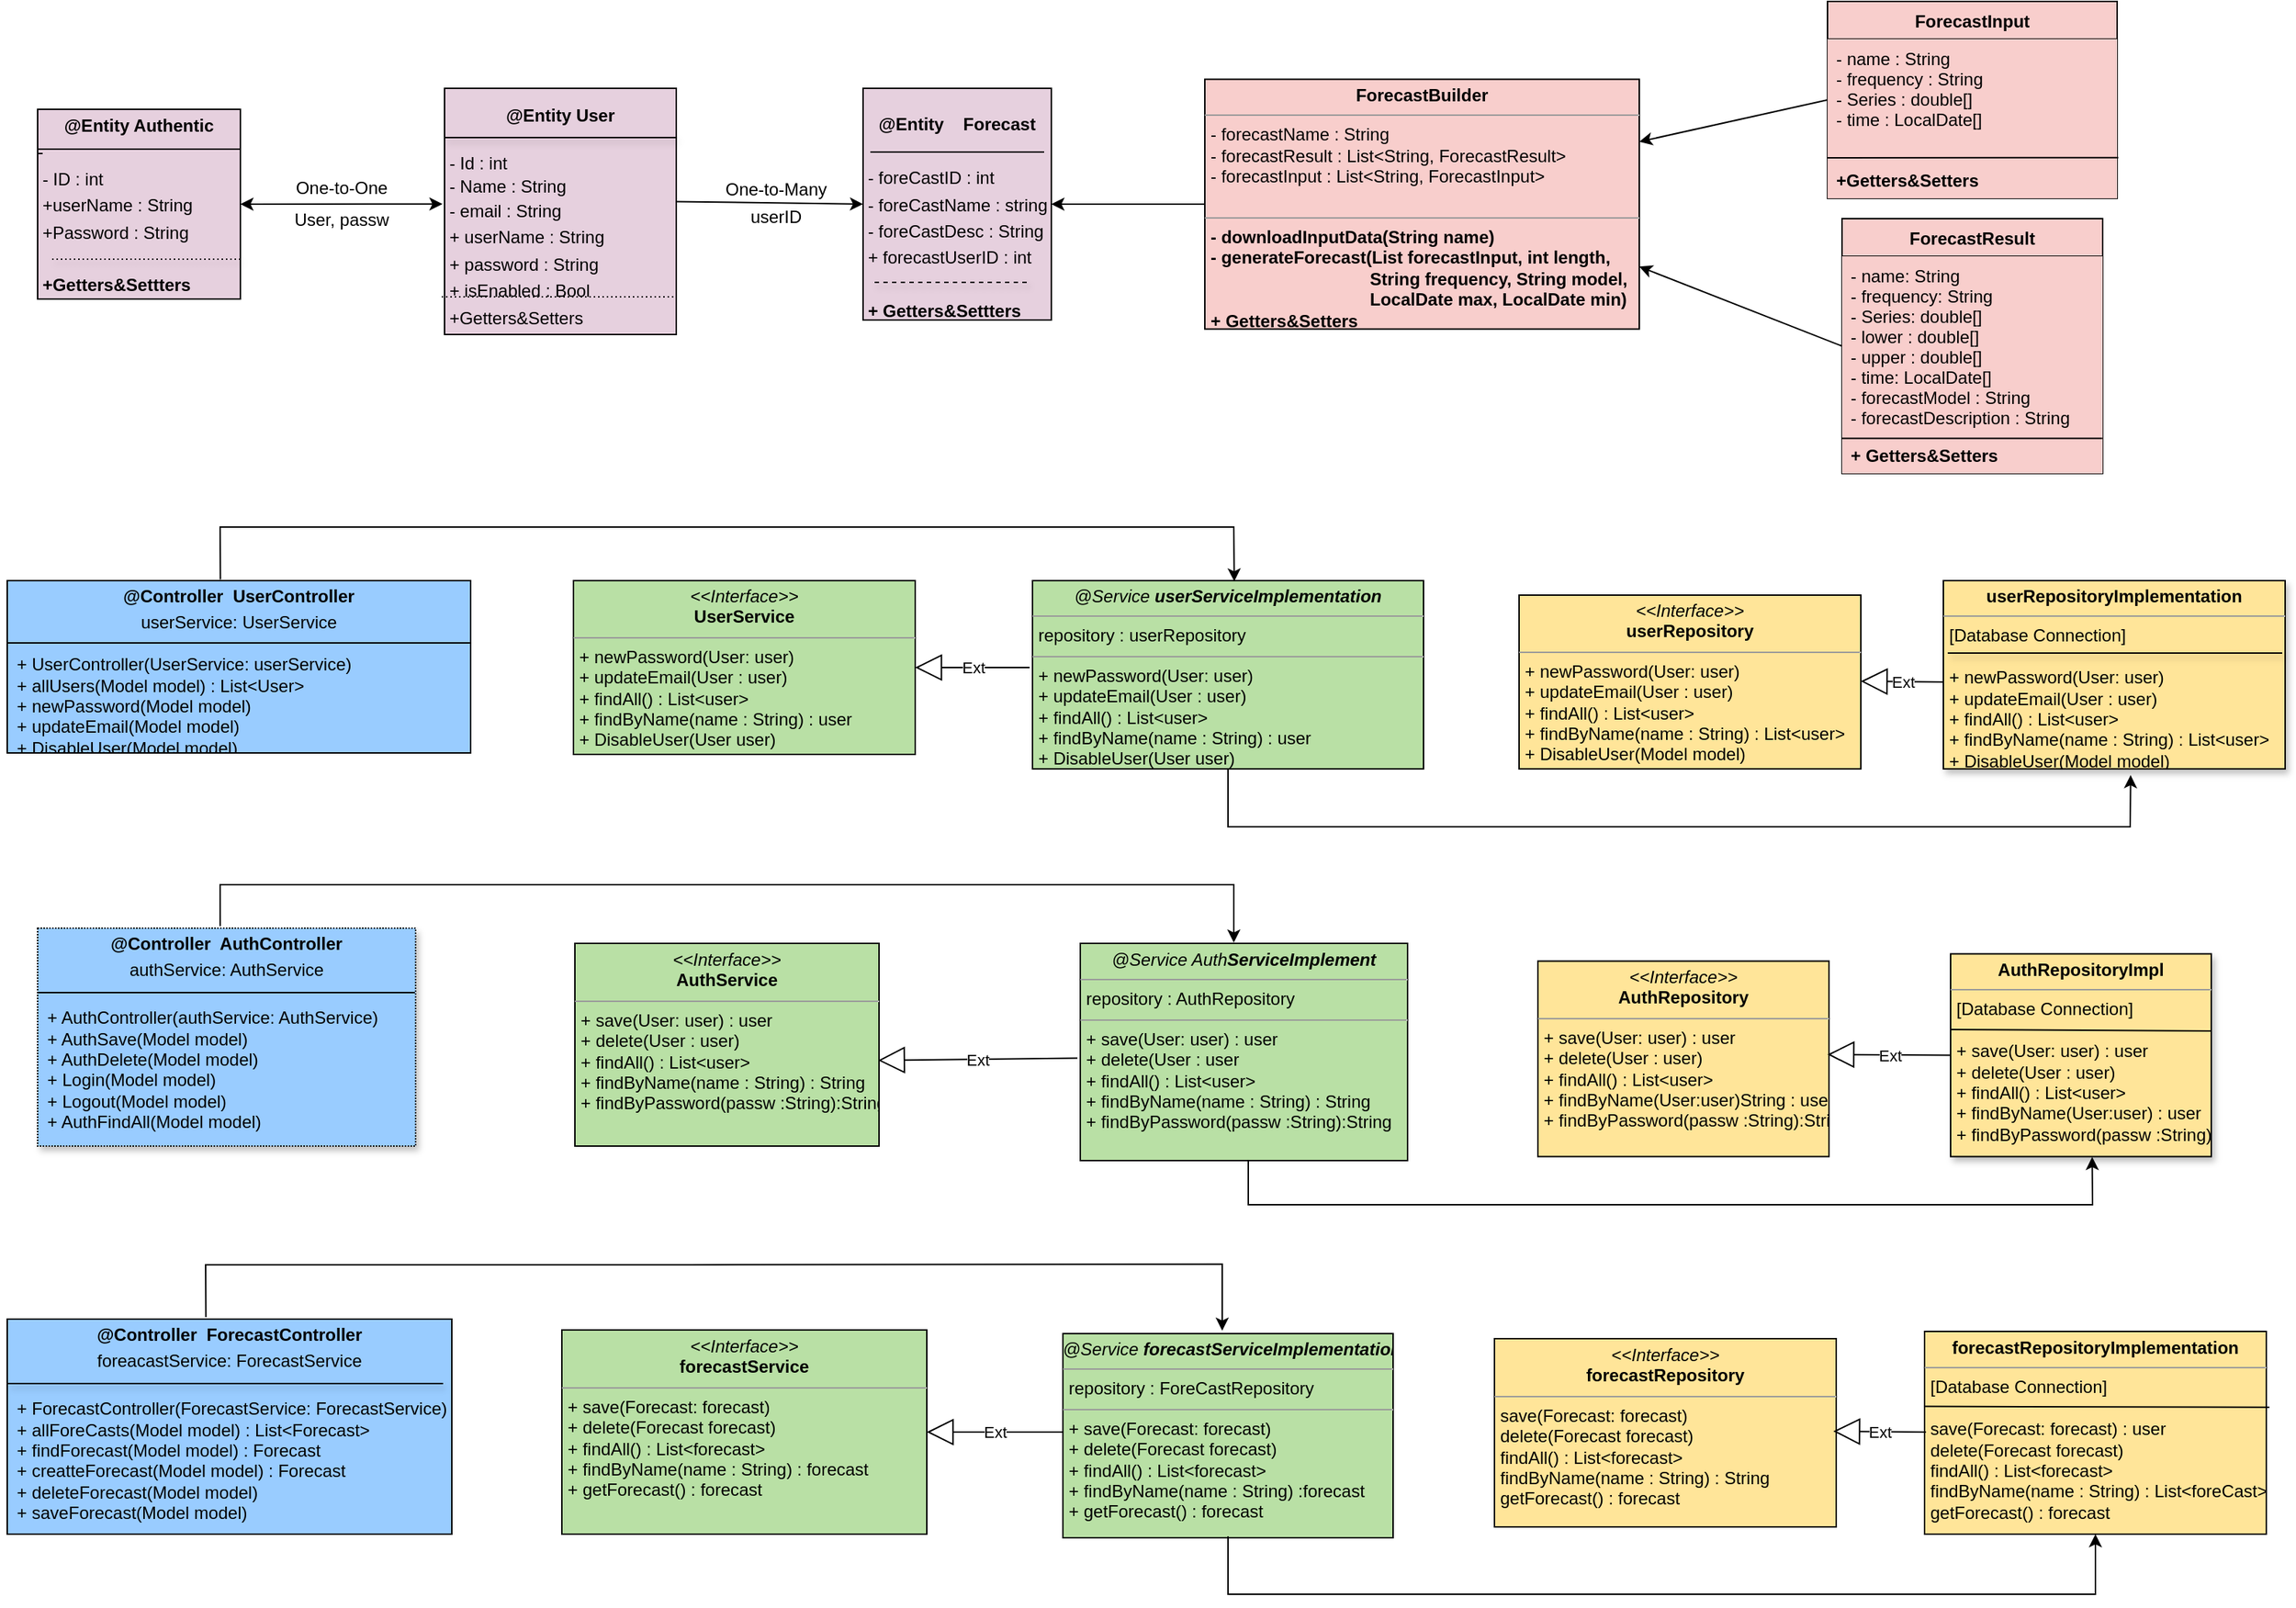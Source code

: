 <mxfile version="13.8.1" type="device"><diagram id="C5RBs43oDa-KdzZeNtuy" name="Page-1"><mxGraphModel dx="1955" dy="1173" grid="1" gridSize="10" guides="1" tooltips="1" connect="1" arrows="1" fold="1" page="1" pageScale="1" pageWidth="827" pageHeight="1169" math="0" shadow="0"><root><mxCell id="WIyWlLk6GJQsqaUBKTNV-0"/><mxCell id="WIyWlLk6GJQsqaUBKTNV-1" parent="WIyWlLk6GJQsqaUBKTNV-0"/><mxCell id="qdF45SSYls0oeAGr1Gf1-4" value="&lt;p style=&quot;margin: 0px ; margin-top: 4px ; text-align: center&quot;&gt;&lt;i&gt;&amp;lt;&amp;lt;Interface&amp;gt;&amp;gt;&lt;/i&gt;&lt;br&gt;&lt;b&gt;UserService&lt;/b&gt;&lt;/p&gt;&lt;hr size=&quot;1&quot;&gt;&lt;p style=&quot;margin: 0px ; margin-left: 4px&quot;&gt;+ newPassword(User: user)&amp;nbsp;&lt;br&gt;+ updateEmail(User : user)&lt;br&gt;&lt;/p&gt;&lt;p style=&quot;margin: 0px ; margin-left: 4px&quot;&gt;+ findAll() : List&amp;lt;user&amp;gt;&lt;br&gt;&lt;/p&gt;&lt;p style=&quot;margin: 0px ; margin-left: 4px&quot;&gt;+ findByName(name : String) : user&lt;br&gt;&lt;/p&gt;&lt;p style=&quot;margin: 0px ; margin-left: 4px&quot;&gt;+ DisableUser(User user)&lt;br&gt;&lt;/p&gt;" style="verticalAlign=top;align=left;overflow=fill;fontSize=12;fontFamily=Helvetica;html=1;fillColor=#B9E0A5;" parent="WIyWlLk6GJQsqaUBKTNV-1" vertex="1"><mxGeometry x="434" y="420" width="236" height="120" as="geometry"/></mxCell><mxCell id="qdF45SSYls0oeAGr1Gf1-5" value="&lt;p style=&quot;margin: 0px ; margin-top: 4px ; text-align: center&quot;&gt;&lt;i&gt;@Service &lt;b&gt;userServiceImplementation&lt;/b&gt;&lt;/i&gt;&lt;br&gt;&lt;/p&gt;&lt;hr size=&quot;1&quot;&gt;&lt;p style=&quot;margin: 0px ; margin-left: 4px&quot;&gt;repository : userRepository&lt;br&gt;&lt;/p&gt;&lt;hr size=&quot;1&quot;&gt;&lt;p style=&quot;margin: 0px 0px 0px 4px&quot;&gt;+ newPassword(User: user)&amp;nbsp;&lt;br&gt;+ updateEmail(User : user)&lt;br&gt;&lt;/p&gt;&lt;p style=&quot;margin: 0px 0px 0px 4px&quot;&gt;+ findAll() : List&amp;lt;user&amp;gt;&lt;br&gt;&lt;/p&gt;&lt;p style=&quot;margin: 0px 0px 0px 4px&quot;&gt;+ findByName(name : String) : user&lt;br&gt;&lt;/p&gt;&lt;p style=&quot;margin: 0px 0px 0px 4px&quot;&gt;+ DisableUser(User user)&lt;/p&gt;" style="verticalAlign=top;align=left;overflow=fill;fontSize=12;fontFamily=Helvetica;html=1;fillColor=#B9E0A5;" parent="WIyWlLk6GJQsqaUBKTNV-1" vertex="1"><mxGeometry x="751" y="420" width="270" height="130" as="geometry"/></mxCell><mxCell id="qdF45SSYls0oeAGr1Gf1-6" value="&lt;p style=&quot;margin: 0px ; margin-top: 4px ; text-align: center&quot;&gt;&lt;i&gt;&amp;lt;&amp;lt;Interface&amp;gt;&amp;gt;&lt;/i&gt;&lt;br&gt;&lt;b&gt;userRepository&lt;/b&gt;&lt;br&gt;&lt;/p&gt;&lt;hr size=&quot;1&quot;&gt;&lt;p style=&quot;margin: 0px 0px 0px 4px&quot;&gt;+ newPassword(User: user)&amp;nbsp;&lt;br&gt;+ updateEmail(User : user)&lt;br&gt;&lt;/p&gt;&lt;p style=&quot;margin: 0px 0px 0px 4px&quot;&gt;+ findAll() : List&amp;lt;user&amp;gt;&lt;br&gt;&lt;/p&gt;&lt;p style=&quot;margin: 0px 0px 0px 4px&quot;&gt;+ findByName(name : String) : List&amp;lt;user&amp;gt;&lt;br&gt;&lt;/p&gt;&lt;p style=&quot;margin: 0px 0px 0px 4px&quot;&gt;+ DisableUser(Model model)&lt;/p&gt;" style="verticalAlign=top;align=left;overflow=fill;fontSize=12;fontFamily=Helvetica;html=1;fillColor=#FFE599;" parent="WIyWlLk6GJQsqaUBKTNV-1" vertex="1"><mxGeometry x="1087" y="430" width="236" height="120" as="geometry"/></mxCell><mxCell id="qdF45SSYls0oeAGr1Gf1-7" value="&lt;p style=&quot;margin: 0px ; margin-top: 4px ; text-align: center&quot;&gt;&lt;b&gt;userRepositoryImplementation&lt;/b&gt;&lt;br&gt;&lt;/p&gt;&lt;hr size=&quot;1&quot;&gt;&lt;p style=&quot;margin: 0px ; margin-left: 4px&quot;&gt;[Database Connection]&lt;br&gt;&lt;/p&gt;&lt;p style=&quot;margin: 0px ; margin-left: 4px&quot;&gt;&lt;span&gt;&lt;br&gt;&lt;/span&gt;&lt;/p&gt;&lt;p style=&quot;margin: 0px ; margin-left: 4px&quot;&gt;&lt;span&gt;+ newPassword(User: user)&amp;nbsp;&lt;/span&gt;&lt;br&gt;&lt;/p&gt;&lt;p style=&quot;margin: 0px 0px 0px 4px&quot;&gt;+ updateEmail(User : user)&lt;br&gt;&lt;/p&gt;&lt;p style=&quot;margin: 0px 0px 0px 4px&quot;&gt;+ findAll() : List&amp;lt;user&amp;gt;&lt;br&gt;&lt;/p&gt;&lt;p style=&quot;margin: 0px 0px 0px 4px&quot;&gt;+ findByName(name : String) : List&amp;lt;user&amp;gt;&lt;br&gt;&lt;/p&gt;&lt;p style=&quot;margin: 0px 0px 0px 4px&quot;&gt;+ DisableUser(Model model)&lt;/p&gt;" style="verticalAlign=top;align=left;overflow=fill;fontSize=12;fontFamily=Helvetica;html=1;shadow=1;fillColor=#FFE599;" parent="WIyWlLk6GJQsqaUBKTNV-1" vertex="1"><mxGeometry x="1380" y="420" width="236" height="130" as="geometry"/></mxCell><mxCell id="qdF45SSYls0oeAGr1Gf1-8" value="" style="line;strokeWidth=1;fillColor=none;align=left;verticalAlign=middle;spacingTop=-1;spacingLeft=3;spacingRight=3;rotatable=0;labelPosition=right;points=[];portConstraint=eastwest;shadow=1;" parent="WIyWlLk6GJQsqaUBKTNV-1" vertex="1"><mxGeometry x="1383" y="466" width="231" height="8" as="geometry"/></mxCell><mxCell id="qdF45SSYls0oeAGr1Gf1-25" value="&lt;p style=&quot;margin: 4px 0px 0px&quot;&gt;&lt;b&gt;@Controller&amp;nbsp; UserController&lt;/b&gt;&lt;br&gt;&lt;/p&gt;&lt;p style=&quot;margin: 4px 0px 0px&quot;&gt;userService: UserService&lt;/p&gt;&lt;div style=&quot;text-align: left&quot;&gt;&lt;br&gt;&lt;/div&gt;&lt;div style=&quot;text-align: left&quot;&gt;&amp;nbsp; + UserController(UserService: userService)&lt;br&gt;&lt;/div&gt;&lt;div style=&quot;text-align: left&quot;&gt;&lt;span&gt;&amp;nbsp; + allUsers(Model model) : List&amp;lt;User&amp;gt;&lt;/span&gt;&lt;br&gt;&lt;/div&gt;&lt;div style=&quot;text-align: left&quot;&gt;&lt;div&gt;&amp;nbsp; + newPassword(Model model)&lt;/div&gt;&lt;div&gt;&amp;nbsp; + updateEmail(Model model)&lt;/div&gt;&lt;div&gt;&amp;nbsp; + DisableUser(Model model)&lt;/div&gt;&lt;div&gt;&lt;br&gt;&lt;/div&gt;&lt;/div&gt;&lt;div style=&quot;text-align: left&quot;&gt;&lt;br&gt;&lt;/div&gt;&lt;div&gt;&lt;br&gt;&lt;/div&gt;" style="verticalAlign=top;align=center;overflow=fill;fontSize=12;fontFamily=Helvetica;html=1;shadow=0;fillColor=#99CCFF;" parent="WIyWlLk6GJQsqaUBKTNV-1" vertex="1"><mxGeometry x="43" y="420" width="320" height="119" as="geometry"/></mxCell><mxCell id="qdF45SSYls0oeAGr1Gf1-33" value="&lt;p style=&quot;line-height: 100%&quot;&gt;&lt;/p&gt;&lt;div style=&quot;text-align: center&quot;&gt;&lt;span&gt;&lt;b&gt;@Entity&amp;nbsp;&lt;/b&gt;&lt;/span&gt;&lt;b&gt;User&lt;/b&gt;&lt;/div&gt;&lt;div style=&quot;text-align: center&quot;&gt;&lt;b&gt;&lt;br&gt;&lt;/b&gt;&lt;/div&gt;&lt;p style=&quot;margin: 4px 0px 0px&quot;&gt;&amp;nbsp;- Id : int&lt;br&gt;&lt;/p&gt;&lt;p style=&quot;margin: 4px 0px 0px ; line-height: 90%&quot;&gt;&amp;nbsp;- Name : String&lt;br&gt;&lt;/p&gt;&lt;p style=&quot;margin: 4px 0px 0px&quot;&gt;&lt;span&gt;&amp;nbsp;- email : String&amp;nbsp;&lt;/span&gt;&lt;br&gt;&lt;/p&gt;&lt;p style=&quot;margin: 4px 0px 0px&quot;&gt;&lt;span style=&quot;text-align: center&quot;&gt;&amp;nbsp;+ userName : String&lt;/span&gt;&lt;/p&gt;&lt;p style=&quot;margin: 4px 0px 0px&quot;&gt;&lt;span style=&quot;text-align: center&quot;&gt;&amp;nbsp;+ password : String&lt;/span&gt;&lt;/p&gt;&lt;p style=&quot;margin: 4px 0px 0px&quot;&gt;&amp;nbsp;+ isEnabled : Bool&lt;/p&gt;&lt;p style=&quot;margin: 4px 0px 0px&quot;&gt;&lt;span style=&quot;text-align: center&quot;&gt;&amp;nbsp;+Getters&amp;amp;Setters&lt;/span&gt;&lt;br&gt;&lt;/p&gt;&lt;p&gt;&lt;/p&gt;" style="verticalAlign=top;align=left;overflow=fill;fontSize=12;fontFamily=Helvetica;html=1;shadow=0;fillColor=#E6D0DE;" parent="WIyWlLk6GJQsqaUBKTNV-1" vertex="1"><mxGeometry x="345" y="80" width="160" height="170" as="geometry"/></mxCell><mxCell id="qdF45SSYls0oeAGr1Gf1-35" value="&lt;p style=&quot;margin: 0px ; margin-top: 4px ; text-align: center&quot;&gt;&lt;br&gt;&lt;b&gt;@Entity&amp;nbsp; &amp;nbsp; Forecast&lt;/b&gt;&lt;/p&gt;&lt;p style=&quot;margin: 4px 0px 0px&quot;&gt;&lt;b&gt;&lt;br&gt;&lt;/b&gt;&lt;/p&gt;&lt;p style=&quot;margin: 4px 0px 0px&quot;&gt;&amp;nbsp;- foreCastID : int&lt;/p&gt;&lt;p style=&quot;margin: 4px 0px 0px&quot;&gt;&amp;nbsp;- foreCastName : string&lt;/p&gt;&lt;p style=&quot;margin: 4px 0px 0px&quot;&gt;&amp;nbsp;- foreCastDesc : String&lt;/p&gt;&lt;p style=&quot;margin: 4px 0px 0px&quot;&gt;&amp;nbsp;+ forecastUserID : int&lt;/p&gt;&lt;p style=&quot;margin: 4px 0px 0px&quot;&gt;&lt;b&gt;&lt;br&gt;&lt;/b&gt;&lt;/p&gt;&lt;p style=&quot;margin: 4px 0px 0px&quot;&gt;&lt;b&gt;&amp;nbsp;+ Getters&amp;amp;Settters&amp;nbsp;&lt;/b&gt;&lt;/p&gt;" style="verticalAlign=top;align=left;overflow=fill;fontSize=12;fontFamily=Helvetica;html=1;shadow=0;fillColor=#E6D0DE;" parent="WIyWlLk6GJQsqaUBKTNV-1" vertex="1"><mxGeometry x="634" y="80" width="130" height="160" as="geometry"/></mxCell><mxCell id="o7Byar9noouGyIzb4FiO-1" value="ForecastInput" style="swimlane;fontStyle=1;align=center;verticalAlign=top;childLayout=stackLayout;horizontal=1;startSize=26;horizontalStack=0;resizeParent=1;resizeParentMax=0;resizeLast=0;collapsible=1;marginBottom=0;fillColor=#F8CECC;" parent="WIyWlLk6GJQsqaUBKTNV-1" vertex="1"><mxGeometry x="1300" y="20" width="200" height="136" as="geometry"><mxRectangle x="1270" y="323" width="110" height="26" as="alternateBounds"/></mxGeometry></mxCell><mxCell id="o7Byar9noouGyIzb4FiO-2" value="- name : String&#10;- frequency : String&#10;- Series : double[]&#10;- time : LocalDate[]" style="text;strokeColor=none;align=left;verticalAlign=top;spacingLeft=4;spacingRight=4;overflow=hidden;rotatable=0;points=[[0,0.5],[1,0.5]];portConstraint=eastwest;fillColor=#F8CECC;" parent="o7Byar9noouGyIzb4FiO-1" vertex="1"><mxGeometry y="26" width="200" height="84" as="geometry"/></mxCell><mxCell id="o7Byar9noouGyIzb4FiO-4" value="+Getters&amp;Setters" style="text;strokeColor=none;align=left;verticalAlign=top;spacingLeft=4;spacingRight=4;overflow=hidden;rotatable=0;points=[[0,0.5],[1,0.5]];portConstraint=eastwest;fontStyle=1;fillColor=#F8CECC;" parent="o7Byar9noouGyIzb4FiO-1" vertex="1"><mxGeometry y="110" width="200" height="26" as="geometry"/></mxCell><mxCell id="R8NvCeqLWbx0_jtMaPv8-14" value="" style="endArrow=none;html=1;entryX=1.004;entryY=0.974;entryDx=0;entryDy=0;entryPerimeter=0;" edge="1" parent="o7Byar9noouGyIzb4FiO-1" target="o7Byar9noouGyIzb4FiO-2"><mxGeometry width="50" height="50" relative="1" as="geometry"><mxPoint y="108" as="sourcePoint"/><mxPoint x="90" y="107" as="targetPoint"/></mxGeometry></mxCell><mxCell id="qdF45SSYls0oeAGr1Gf1-36" value="&lt;p style=&quot;margin: 0px ; margin-top: 4px ; text-align: center&quot;&gt;&lt;i&gt;&amp;lt;&amp;lt;Interface&amp;gt;&amp;gt;&lt;/i&gt;&lt;br&gt;&lt;b&gt;forecastService&lt;/b&gt;&lt;/p&gt;&lt;hr size=&quot;1&quot;&gt;&lt;p style=&quot;margin: 0px ; margin-left: 4px&quot;&gt;+ save(Forecast: forecast)&amp;nbsp;&lt;br&gt;+ delete(Forecast forecast)&lt;br&gt;&lt;/p&gt;&lt;p style=&quot;margin: 0px ; margin-left: 4px&quot;&gt;+ findAll() : List&amp;lt;forecast&amp;gt;&lt;br&gt;&lt;/p&gt;&lt;p style=&quot;margin: 0px ; margin-left: 4px&quot;&gt;+ findByName(name : String) : forecast&lt;br&gt;&lt;/p&gt;&lt;p style=&quot;margin: 0px ; margin-left: 4px&quot;&gt;+ getForecast() : forecast&lt;br&gt;&lt;/p&gt;" style="verticalAlign=top;align=left;overflow=fill;fontSize=12;fontFamily=Helvetica;html=1;fillColor=#B9E0A5;" parent="WIyWlLk6GJQsqaUBKTNV-1" vertex="1"><mxGeometry x="426" y="937.5" width="252" height="141" as="geometry"/></mxCell><mxCell id="qdF45SSYls0oeAGr1Gf1-37" value="&lt;p style=&quot;margin: 0px ; margin-top: 4px ; text-align: center&quot;&gt;&lt;i&gt;&amp;lt;&amp;lt;Interface&amp;gt;&amp;gt;&lt;/i&gt;&lt;br&gt;&lt;b&gt;forecastRepository&lt;/b&gt;&lt;br&gt;&lt;/p&gt;&lt;hr size=&quot;1&quot;&gt;&lt;p style=&quot;margin: 0px 0px 0px 4px&quot;&gt;save(Forecast: forecast)&amp;nbsp;&lt;br&gt;delete(Forecast forecast)&lt;br&gt;&lt;/p&gt;&lt;p style=&quot;margin: 0px 0px 0px 4px&quot;&gt;findAll() : List&amp;lt;forecast&amp;gt;&lt;br&gt;&lt;/p&gt;&lt;p style=&quot;margin: 0px 0px 0px 4px&quot;&gt;findByName(name : String) : String&lt;br&gt;&lt;/p&gt;&lt;p style=&quot;margin: 0px 0px 0px 4px&quot;&gt;getForecast() : forecast&lt;/p&gt;" style="verticalAlign=top;align=left;overflow=fill;fontSize=12;fontFamily=Helvetica;html=1;fillColor=#FFE599;" parent="WIyWlLk6GJQsqaUBKTNV-1" vertex="1"><mxGeometry x="1070" y="943.5" width="236" height="130" as="geometry"/></mxCell><mxCell id="qdF45SSYls0oeAGr1Gf1-38" value="&lt;p style=&quot;margin: 4px 0px 0px&quot;&gt;&lt;b&gt;@Controller&amp;nbsp; ForecastController&lt;/b&gt;&lt;br&gt;&lt;/p&gt;&lt;p style=&quot;margin: 4px 0px 0px&quot;&gt;foreacastService: ForecastService&lt;/p&gt;&lt;p style=&quot;margin: 4px 0px 0px&quot;&gt;&lt;br&gt;&lt;/p&gt;&lt;div style=&quot;text-align: left&quot;&gt;&amp;nbsp; + ForecastController(ForecastService: ForecastService)&lt;br&gt;&lt;/div&gt;&lt;div style=&quot;text-align: left&quot;&gt;&lt;span&gt;&amp;nbsp; + allForeCasts(Model model) : List&amp;lt;Forecast&amp;gt;&lt;/span&gt;&lt;br&gt;&lt;/div&gt;&lt;div style=&quot;text-align: left&quot;&gt;&lt;span&gt;&amp;nbsp; + findForecast(Model model) : Forecast&lt;/span&gt;&lt;/div&gt;&lt;div style=&quot;text-align: left&quot;&gt;&lt;span&gt;&amp;nbsp; + creatteForecast&lt;/span&gt;&lt;span&gt;(Model model) : Forecast&lt;/span&gt;&lt;/div&gt;&lt;div style=&quot;text-align: left&quot;&gt;&amp;nbsp; + deleteForecast&lt;span&gt;(Model model)&amp;nbsp;&lt;/span&gt;&lt;span&gt;&lt;br&gt;&lt;/span&gt;&lt;/div&gt;&lt;div style=&quot;text-align: left&quot;&gt;&lt;span&gt;&amp;nbsp; + saveForecast(Model model)&lt;/span&gt;&lt;/div&gt;&lt;div&gt;&lt;span&gt;&lt;br&gt;&lt;/span&gt;&lt;/div&gt;&lt;div&gt;&lt;br&gt;&lt;/div&gt;" style="verticalAlign=top;align=center;overflow=fill;fontSize=12;fontFamily=Helvetica;html=1;shadow=0;fillColor=#99CCFF;" parent="WIyWlLk6GJQsqaUBKTNV-1" vertex="1"><mxGeometry x="43" y="930" width="307" height="148.5" as="geometry"/></mxCell><mxCell id="qdF45SSYls0oeAGr1Gf1-39" value="" style="line;strokeWidth=1;fillColor=none;align=left;verticalAlign=middle;spacingTop=-1;spacingLeft=3;spacingRight=3;rotatable=0;labelPosition=right;points=[];portConstraint=eastwest;shadow=1;" parent="WIyWlLk6GJQsqaUBKTNV-1" vertex="1"><mxGeometry x="43" y="970.5" width="301" height="8" as="geometry"/></mxCell><mxCell id="qdF45SSYls0oeAGr1Gf1-43" value="" style="line;strokeWidth=1;fillColor=none;align=left;verticalAlign=middle;spacingTop=-1;spacingLeft=3;spacingRight=3;rotatable=0;labelPosition=right;points=[];portConstraint=eastwest;shadow=1;dashed=1;" parent="WIyWlLk6GJQsqaUBKTNV-1" vertex="1"><mxGeometry x="642" y="210" width="106.5" height="8" as="geometry"/></mxCell><mxCell id="qdF45SSYls0oeAGr1Gf1-44" value="" style="line;strokeWidth=1;fillColor=none;align=left;verticalAlign=middle;spacingTop=-1;spacingLeft=3;spacingRight=3;rotatable=0;labelPosition=right;points=[];portConstraint=eastwest;shadow=1;" parent="WIyWlLk6GJQsqaUBKTNV-1" vertex="1"><mxGeometry x="345" y="110" width="160" height="8" as="geometry"/></mxCell><mxCell id="qdF45SSYls0oeAGr1Gf1-45" value="&lt;p style=&quot;margin: 0px ; margin-top: 4px ; text-align: center&quot;&gt;&lt;i&gt;@Service &lt;b&gt;forecastServiceImplementation&lt;/b&gt;&lt;/i&gt;&lt;br&gt;&lt;/p&gt;&lt;hr size=&quot;1&quot;&gt;&lt;p style=&quot;margin: 0px ; margin-left: 4px&quot;&gt;repository : ForeCastRepository&lt;br&gt;&lt;/p&gt;&lt;hr size=&quot;1&quot;&gt;&lt;p style=&quot;margin: 0px 0px 0px 4px&quot;&gt;+ save(Forecast: forecast)&amp;nbsp;&lt;br&gt;+ delete(Forecast forecast)&lt;br&gt;&lt;/p&gt;&lt;p style=&quot;margin: 0px 0px 0px 4px&quot;&gt;+ findAll() : List&amp;lt;forecast&amp;gt;&lt;br&gt;&lt;/p&gt;&lt;p style=&quot;margin: 0px 0px 0px 4px&quot;&gt;+ findByName(name : String) :forecast&lt;br&gt;&lt;/p&gt;&lt;p style=&quot;margin: 0px 0px 0px 4px&quot;&gt;+ getForecast() : forecast&lt;br&gt;&lt;/p&gt;" style="verticalAlign=top;align=left;overflow=fill;fontSize=12;fontFamily=Helvetica;html=1;fillColor=#B9E0A5;" parent="WIyWlLk6GJQsqaUBKTNV-1" vertex="1"><mxGeometry x="772" y="940" width="228" height="141" as="geometry"/></mxCell><mxCell id="qdF45SSYls0oeAGr1Gf1-46" value="&lt;p style=&quot;margin: 0px ; margin-top: 4px ; text-align: center&quot;&gt;&lt;b&gt;forecastRepositoryImplementation&lt;/b&gt;&lt;br&gt;&lt;/p&gt;&lt;hr size=&quot;1&quot;&gt;&lt;p style=&quot;margin: 0px ; margin-left: 4px&quot;&gt;[Database Connection]&lt;br&gt;&lt;/p&gt;&lt;p style=&quot;margin: 0px ; margin-left: 4px&quot;&gt;&lt;span&gt;&lt;br&gt;&lt;/span&gt;&lt;/p&gt;&lt;p style=&quot;margin: 0px 0px 0px 4px&quot;&gt;save(Forecast: forecast) : user&lt;br&gt;delete(Forecast forecast)&lt;br&gt;&lt;/p&gt;&lt;p style=&quot;margin: 0px 0px 0px 4px&quot;&gt;findAll() : List&amp;lt;forecast&amp;gt;&lt;br&gt;&lt;/p&gt;&lt;p style=&quot;margin: 0px 0px 0px 4px&quot;&gt;findByName(name : String) : List&amp;lt;foreCast&amp;gt;&lt;br&gt;&lt;/p&gt;&lt;p style=&quot;margin: 0px 0px 0px 4px&quot;&gt;getForecast() : forecast&lt;br&gt;&lt;/p&gt;" style="verticalAlign=top;align=left;overflow=fill;fontSize=12;fontFamily=Helvetica;html=1;shadow=0;fillColor=#FFE599;" parent="WIyWlLk6GJQsqaUBKTNV-1" vertex="1"><mxGeometry x="1367" y="938.5" width="236" height="140" as="geometry"/></mxCell><mxCell id="pJjdH9CRwIoKslTHGqi5-0" value="&lt;p style=&quot;margin: 4px 0px 0px&quot;&gt;&lt;b&gt;@Controller&amp;nbsp; AuthController&lt;/b&gt;&lt;br&gt;&lt;/p&gt;&lt;p style=&quot;margin: 4px 0px 0px&quot;&gt;authService: AuthService&lt;/p&gt;&lt;p style=&quot;margin: 4px 0px 0px&quot;&gt;&lt;br&gt;&lt;/p&gt;&lt;div style=&quot;text-align: left&quot;&gt;&amp;nbsp; + AuthController(authService: AuthService)&lt;br&gt;&lt;/div&gt;&lt;div style=&quot;text-align: left&quot;&gt;&lt;span&gt;&amp;nbsp; + AuthSave(Model model)&amp;nbsp;&lt;/span&gt;&lt;br&gt;&lt;/div&gt;&lt;div style=&quot;text-align: left&quot;&gt;&lt;div&gt;&amp;nbsp; + AuthDelete(Model model)&amp;nbsp;&lt;br&gt;&lt;/div&gt;&lt;div&gt;&lt;span&gt;&amp;nbsp; + Login(Model model)&amp;nbsp;&lt;/span&gt;&lt;br&gt;&lt;/div&gt;&lt;/div&gt;&lt;div style=&quot;text-align: left&quot;&gt;&amp;nbsp; + Logout(Model model)&amp;nbsp;&lt;span&gt;&lt;br&gt;&lt;/span&gt;&lt;/div&gt;&lt;div style=&quot;text-align: left&quot;&gt;&amp;nbsp; + AuthFindAll(Model model)&lt;/div&gt;&lt;div&gt;&lt;br&gt;&lt;/div&gt;" style="verticalAlign=top;align=center;overflow=fill;fontSize=12;fontFamily=Helvetica;html=1;shadow=1;dashed=1;dashPattern=1 1;fillColor=#99CCFF;" parent="WIyWlLk6GJQsqaUBKTNV-1" vertex="1"><mxGeometry x="64" y="660" width="261" height="150.5" as="geometry"/></mxCell><mxCell id="pJjdH9CRwIoKslTHGqi5-1" value="&lt;p style=&quot;margin: 0px ; margin-top: 4px ; text-align: center&quot;&gt;&lt;i&gt;&amp;lt;&amp;lt;Interface&amp;gt;&amp;gt;&lt;/i&gt;&lt;br&gt;&lt;b&gt;Auth&lt;/b&gt;&lt;b&gt;Service&lt;/b&gt;&lt;/p&gt;&lt;hr size=&quot;1&quot;&gt;&lt;p style=&quot;margin: 0px ; margin-left: 4px&quot;&gt;+ save(User: user) : user&lt;br&gt;+ delete(User : user)&lt;br&gt;&lt;/p&gt;&lt;p style=&quot;margin: 0px ; margin-left: 4px&quot;&gt;+ findAll() : List&amp;lt;user&amp;gt;&lt;br&gt;&lt;/p&gt;&lt;p style=&quot;margin: 0px ; margin-left: 4px&quot;&gt;+ findByName(name : String) : String&lt;br&gt;&lt;/p&gt;&lt;p style=&quot;margin: 0px ; margin-left: 4px&quot;&gt;+ findByPassword(passw :String):String&lt;br&gt;&lt;/p&gt;" style="verticalAlign=top;align=left;overflow=fill;fontSize=12;fontFamily=Helvetica;html=1;fillColor=#B9E0A5;" parent="WIyWlLk6GJQsqaUBKTNV-1" vertex="1"><mxGeometry x="435" y="670.5" width="210" height="140" as="geometry"/></mxCell><mxCell id="pJjdH9CRwIoKslTHGqi5-2" value="&lt;p style=&quot;margin: 0px ; margin-top: 4px ; text-align: center&quot;&gt;&lt;b&gt;@Entity Authentic&lt;/b&gt;&lt;/p&gt;&lt;p style=&quot;margin: 4px 0px 0px&quot;&gt;&lt;span&gt;-&lt;/span&gt;&lt;/p&gt;&lt;p style=&quot;margin: 4px 0px 0px&quot;&gt;&lt;span&gt;&amp;nbsp;- ID : int&lt;/span&gt;&lt;br&gt;&lt;/p&gt;&lt;p style=&quot;margin: 4px 0px 0px&quot;&gt;&amp;nbsp;+userName : String&lt;span&gt;&lt;br&gt;&lt;/span&gt;&lt;/p&gt;&lt;p style=&quot;margin: 4px 0px 0px&quot;&gt;&lt;span&gt;&amp;nbsp;+Password : String&lt;/span&gt;&lt;br&gt;&lt;/p&gt;&lt;p style=&quot;margin: 4px 0px 0px&quot;&gt;&lt;br&gt;&lt;/p&gt;&lt;p style=&quot;margin: 4px 0px 0px&quot;&gt;&lt;b&gt;&amp;nbsp;+Getters&amp;amp;Settters&amp;nbsp;&lt;/b&gt;&lt;br&gt;&lt;/p&gt;" style="verticalAlign=top;align=left;overflow=fill;fontSize=12;fontFamily=Helvetica;html=1;shadow=0;fillColor=#E6D0DE;" parent="WIyWlLk6GJQsqaUBKTNV-1" vertex="1"><mxGeometry x="64" y="94.5" width="140" height="131" as="geometry"/></mxCell><mxCell id="pJjdH9CRwIoKslTHGqi5-4" value="" style="line;strokeWidth=1;fillColor=none;align=left;verticalAlign=middle;spacingTop=-1;spacingLeft=3;spacingRight=3;rotatable=0;labelPosition=right;points=[];portConstraint=eastwest;shadow=1;dashed=1;dashPattern=1 2;" parent="WIyWlLk6GJQsqaUBKTNV-1" vertex="1"><mxGeometry x="74" y="188" width="130" height="20" as="geometry"/></mxCell><mxCell id="pJjdH9CRwIoKslTHGqi5-7" value="&lt;p style=&quot;margin: 0px ; margin-top: 4px ; text-align: center&quot;&gt;&lt;i&gt;@Service Auth&lt;b&gt;ServiceImplement&lt;/b&gt;&lt;/i&gt;&lt;br&gt;&lt;/p&gt;&lt;hr size=&quot;1&quot;&gt;&lt;p style=&quot;margin: 0px ; margin-left: 4px&quot;&gt;repository : AuthRepository&lt;br&gt;&lt;/p&gt;&lt;hr size=&quot;1&quot;&gt;&lt;p style=&quot;margin: 0px 0px 0px 4px&quot;&gt;+ save(User: user) : user&lt;br&gt;+ delete(User : user&lt;br&gt;&lt;/p&gt;&lt;p style=&quot;margin: 0px 0px 0px 4px&quot;&gt;+ findAll() : List&amp;lt;user&amp;gt;&lt;br&gt;&lt;/p&gt;&lt;p style=&quot;margin: 0px 0px 0px 4px&quot;&gt;+ findByName(name : String) : String&lt;/p&gt;&lt;p style=&quot;margin: 0px ; margin-left: 4px&quot;&gt;+ findByPassword(passw :String):String&lt;br&gt;&lt;/p&gt;" style="verticalAlign=top;align=left;overflow=fill;fontSize=12;fontFamily=Helvetica;html=1;fillColor=#B9E0A5;" parent="WIyWlLk6GJQsqaUBKTNV-1" vertex="1"><mxGeometry x="784" y="670.5" width="226" height="150" as="geometry"/></mxCell><mxCell id="pJjdH9CRwIoKslTHGqi5-9" value="&lt;p style=&quot;margin: 0px ; margin-top: 4px ; text-align: center&quot;&gt;&lt;i&gt;&amp;lt;&amp;lt;Interface&amp;gt;&amp;gt;&lt;/i&gt;&lt;br&gt;&lt;b&gt;Auth&lt;/b&gt;&lt;b&gt;Repository&lt;/b&gt;&lt;br&gt;&lt;/p&gt;&lt;hr size=&quot;1&quot;&gt;&lt;p style=&quot;margin: 0px 0px 0px 4px&quot;&gt;+ save(User: user) : user&lt;br&gt;+ delete(User : user)&lt;br&gt;&lt;/p&gt;&lt;p style=&quot;margin: 0px 0px 0px 4px&quot;&gt;+ findAll() : List&amp;lt;user&amp;gt;&lt;br&gt;&lt;/p&gt;&lt;p style=&quot;margin: 0px 0px 0px 4px&quot;&gt;+ findByName(User:user)String : user&lt;br&gt;&lt;/p&gt;&lt;p style=&quot;margin: 0px 0px 0px 4px&quot;&gt;+ findByPassword(passw :String):String&lt;br&gt;&lt;/p&gt;" style="verticalAlign=top;align=left;overflow=fill;fontSize=12;fontFamily=Helvetica;html=1;fillColor=#FFE599;" parent="WIyWlLk6GJQsqaUBKTNV-1" vertex="1"><mxGeometry x="1100" y="682.75" width="201" height="135" as="geometry"/></mxCell><mxCell id="pJjdH9CRwIoKslTHGqi5-10" value="&lt;p style=&quot;margin: 0px ; margin-top: 4px ; text-align: center&quot;&gt;&lt;b&gt;AuthRepositoryImpl&lt;/b&gt;&lt;/p&gt;&lt;hr size=&quot;1&quot;&gt;&lt;p style=&quot;margin: 0px ; margin-left: 4px&quot;&gt;[Database Connection]&lt;br&gt;&lt;/p&gt;&lt;p style=&quot;margin: 0px ; margin-left: 4px&quot;&gt;&lt;span&gt;&lt;br&gt;&lt;/span&gt;&lt;/p&gt;&lt;p style=&quot;margin: 0px ; margin-left: 4px&quot;&gt;&lt;span&gt;+ save(User: user) : user&lt;/span&gt;&lt;br&gt;&lt;/p&gt;&lt;p style=&quot;margin: 0px 0px 0px 4px&quot;&gt;+ delete(User : user)&lt;br&gt;&lt;/p&gt;&lt;p style=&quot;margin: 0px 0px 0px 4px&quot;&gt;+ findAll() : List&amp;lt;user&amp;gt;&lt;br&gt;&lt;/p&gt;&lt;p style=&quot;margin: 0px 0px 0px 4px&quot;&gt;+ findByName(User:user) : user&lt;/p&gt;&lt;p style=&quot;margin: 0px 0px 0px 4px&quot;&gt;+ findByPassword(passw :String):Str&lt;br&gt;&lt;/p&gt;" style="verticalAlign=top;align=left;overflow=fill;fontSize=12;fontFamily=Helvetica;html=1;shadow=1;fillColor=#FFE599;" parent="WIyWlLk6GJQsqaUBKTNV-1" vertex="1"><mxGeometry x="1385" y="677.75" width="180" height="140" as="geometry"/></mxCell><mxCell id="wFfMjc1p16v8zCiCyO1p-2" value="" style="line;strokeWidth=1;fillColor=none;align=left;verticalAlign=middle;spacingTop=-1;spacingLeft=3;spacingRight=3;rotatable=0;labelPosition=right;points=[];portConstraint=eastwest;" parent="WIyWlLk6GJQsqaUBKTNV-1" vertex="1"><mxGeometry x="64" y="118" width="140" height="8" as="geometry"/></mxCell><mxCell id="wFfMjc1p16v8zCiCyO1p-5" value="" style="line;strokeWidth=1;fillColor=none;align=left;verticalAlign=middle;spacingTop=-1;spacingLeft=3;spacingRight=3;rotatable=0;labelPosition=right;points=[];portConstraint=eastwest;" parent="WIyWlLk6GJQsqaUBKTNV-1" vertex="1"><mxGeometry x="43" y="459" width="320" height="8" as="geometry"/></mxCell><mxCell id="wFfMjc1p16v8zCiCyO1p-6" value="" style="line;strokeWidth=1;fillColor=none;align=left;verticalAlign=middle;spacingTop=-1;spacingLeft=3;spacingRight=3;rotatable=0;labelPosition=right;points=[];portConstraint=eastwest;dashed=1;dashPattern=1 2;" parent="WIyWlLk6GJQsqaUBKTNV-1" vertex="1"><mxGeometry x="343" y="220" width="160" height="8" as="geometry"/></mxCell><mxCell id="wFfMjc1p16v8zCiCyO1p-14" value="" style="line;strokeWidth=1;fillColor=none;align=left;verticalAlign=middle;spacingTop=-1;spacingLeft=3;spacingRight=3;rotatable=0;labelPosition=right;points=[];portConstraint=eastwest;shadow=0;fontSize=14;" parent="WIyWlLk6GJQsqaUBKTNV-1" vertex="1"><mxGeometry x="639" y="120" width="120" height="8" as="geometry"/></mxCell><mxCell id="wFfMjc1p16v8zCiCyO1p-17" value="" style="line;strokeWidth=1;fillColor=none;align=left;verticalAlign=middle;spacingTop=-1;spacingLeft=3;spacingRight=3;rotatable=0;labelPosition=right;points=[];portConstraint=eastwest;shadow=0;fontSize=14;" parent="WIyWlLk6GJQsqaUBKTNV-1" vertex="1"><mxGeometry x="64.5" y="700.5" width="260" height="8" as="geometry"/></mxCell><mxCell id="wFfMjc1p16v8zCiCyO1p-29" value="&lt;font style=&quot;font-size: 12px&quot;&gt;userID&lt;/font&gt;" style="text;html=1;strokeColor=none;fillColor=none;align=center;verticalAlign=middle;whiteSpace=wrap;rounded=0;shadow=0;fontSize=14;" parent="WIyWlLk6GJQsqaUBKTNV-1" vertex="1"><mxGeometry x="554" y="158" width="40" height="20" as="geometry"/></mxCell><mxCell id="wFfMjc1p16v8zCiCyO1p-30" value="&lt;font style=&quot;font-size: 12px&quot;&gt;User, passw&lt;/font&gt;" style="text;html=1;strokeColor=none;fillColor=none;align=center;verticalAlign=middle;whiteSpace=wrap;rounded=0;shadow=0;fontSize=14;" parent="WIyWlLk6GJQsqaUBKTNV-1" vertex="1"><mxGeometry x="214" y="160" width="120.25" height="20" as="geometry"/></mxCell><mxCell id="o7Byar9noouGyIzb4FiO-0" value="&lt;p style=&quot;margin: 0px ; margin-top: 4px ; text-align: center&quot;&gt;&lt;b&gt;ForecastBuilder&lt;/b&gt;&lt;/p&gt;&lt;hr size=&quot;1&quot;&gt;&lt;p style=&quot;margin: 0px ; margin-left: 4px&quot;&gt;- forecastName : String&lt;/p&gt;&lt;p style=&quot;margin: 0px ; margin-left: 4px&quot;&gt;- forecastResult : List&amp;lt;String, ForecastResult&amp;gt;&lt;/p&gt;&lt;p style=&quot;margin: 0px ; margin-left: 4px&quot;&gt;- forecastInput : List&amp;lt;String, ForecastInput&amp;gt;&lt;/p&gt;&lt;br&gt;&lt;hr size=&quot;1&quot;&gt;&lt;p style=&quot;margin: 0px ; margin-left: 4px&quot;&gt;&lt;b&gt;- downloadInputData(String name)&lt;/b&gt;&lt;/p&gt;&lt;p style=&quot;margin: 0px ; margin-left: 4px&quot;&gt;&lt;b&gt;- generateForecast(List forecastInput, int length,&lt;/b&gt;&lt;/p&gt;&lt;p style=&quot;margin: 0px ; margin-left: 4px&quot;&gt;&lt;b&gt;&amp;nbsp; &amp;nbsp; &amp;nbsp; &amp;nbsp; &amp;nbsp; &amp;nbsp; &amp;nbsp; &amp;nbsp; &amp;nbsp; &amp;nbsp; &amp;nbsp; &amp;nbsp; &amp;nbsp; &amp;nbsp; &amp;nbsp; &amp;nbsp; &amp;nbsp;String frequency, String model,&lt;/b&gt;&lt;/p&gt;&lt;p style=&quot;margin: 0px ; margin-left: 4px&quot;&gt;&lt;b&gt;&amp;nbsp; &amp;nbsp; &amp;nbsp; &amp;nbsp; &amp;nbsp; &amp;nbsp; &amp;nbsp; &amp;nbsp; &amp;nbsp; &amp;nbsp; &amp;nbsp; &amp;nbsp; &amp;nbsp; &amp;nbsp; &amp;nbsp; &amp;nbsp; &amp;nbsp;LocalDate max, LocalDate min)&amp;nbsp;&lt;/b&gt;&lt;/p&gt;&lt;p style=&quot;margin: 0px ; margin-left: 4px&quot;&gt;&lt;b&gt;+ Getters&amp;amp;Setters&lt;/b&gt;&lt;/p&gt;&lt;span style=&quot;color: rgb(0 , 98 , 122) ; background-color: rgb(255 , 255 , 255) ; font-family: &amp;#34;jetbrains mono&amp;#34; , monospace ; font-size: 9.8pt&quot;&gt;&lt;br&gt;&lt;br&gt;&lt;/span&gt;&lt;p style=&quot;margin: 0px ; margin-left: 4px&quot;&gt;&lt;b&gt;&amp;nbsp;&lt;/b&gt;&lt;/p&gt;" style="verticalAlign=top;align=left;overflow=fill;fontSize=12;fontFamily=Helvetica;html=1;fillColor=#F8CECC;" parent="WIyWlLk6GJQsqaUBKTNV-1" vertex="1"><mxGeometry x="870" y="73.75" width="300" height="172.5" as="geometry"/></mxCell><mxCell id="R8NvCeqLWbx0_jtMaPv8-7" value="" style="endArrow=classic;startArrow=classic;html=1;entryX=-0.009;entryY=0.47;entryDx=0;entryDy=0;exitX=1;exitY=0.5;exitDx=0;exitDy=0;entryPerimeter=0;" edge="1" parent="WIyWlLk6GJQsqaUBKTNV-1" source="pJjdH9CRwIoKslTHGqi5-2" target="qdF45SSYls0oeAGr1Gf1-33"><mxGeometry width="50" height="50" relative="1" as="geometry"><mxPoint x="224" y="210" as="sourcePoint"/><mxPoint x="274" y="160" as="targetPoint"/></mxGeometry></mxCell><mxCell id="R8NvCeqLWbx0_jtMaPv8-8" value="&lt;font style=&quot;font-size: 12px&quot;&gt;One-to-One&lt;/font&gt;" style="text;html=1;strokeColor=none;fillColor=none;align=center;verticalAlign=middle;whiteSpace=wrap;rounded=0;shadow=0;fontSize=14;" vertex="1" parent="WIyWlLk6GJQsqaUBKTNV-1"><mxGeometry x="214" y="138" width="120.25" height="20" as="geometry"/></mxCell><mxCell id="R8NvCeqLWbx0_jtMaPv8-9" value="" style="endArrow=classic;startArrow=none;html=1;entryX=0;entryY=0.5;entryDx=0;entryDy=0;exitX=1.001;exitY=0.46;exitDx=0;exitDy=0;startFill=0;exitPerimeter=0;" edge="1" parent="WIyWlLk6GJQsqaUBKTNV-1" source="qdF45SSYls0oeAGr1Gf1-33" target="qdF45SSYls0oeAGr1Gf1-35"><mxGeometry width="50" height="50" relative="1" as="geometry"><mxPoint x="564" y="190" as="sourcePoint"/><mxPoint x="614" y="140" as="targetPoint"/></mxGeometry></mxCell><mxCell id="R8NvCeqLWbx0_jtMaPv8-10" value="&lt;span style=&quot;font-size: 12px&quot;&gt;One-to-Many&lt;/span&gt;" style="text;html=1;strokeColor=none;fillColor=none;align=center;verticalAlign=middle;whiteSpace=wrap;rounded=0;shadow=0;fontSize=14;" vertex="1" parent="WIyWlLk6GJQsqaUBKTNV-1"><mxGeometry x="529" y="139" width="90" height="20" as="geometry"/></mxCell><mxCell id="o7Byar9noouGyIzb4FiO-6" value="ForecastResult" style="swimlane;fontStyle=1;align=center;verticalAlign=top;childLayout=stackLayout;horizontal=1;startSize=26;horizontalStack=0;resizeParent=1;resizeParentMax=0;resizeLast=0;collapsible=1;marginBottom=0;fillColor=#F8CECC;" parent="WIyWlLk6GJQsqaUBKTNV-1" vertex="1"><mxGeometry x="1310" y="170" width="180" height="176" as="geometry"/></mxCell><mxCell id="o7Byar9noouGyIzb4FiO-7" value="- name: String&#10;- frequency: String&#10;- Series: double[]&#10;- lower : double[] &#10;- upper : double[]&#10;- time: LocalDate[]&#10;- forecastModel : String&#10;- forecastDescription : String" style="text;strokeColor=none;align=left;verticalAlign=top;spacingLeft=4;spacingRight=4;overflow=hidden;rotatable=0;points=[[0,0.5],[1,0.5]];portConstraint=eastwest;fillColor=#F8CECC;" parent="o7Byar9noouGyIzb4FiO-6" vertex="1"><mxGeometry y="26" width="180" height="124" as="geometry"/></mxCell><mxCell id="o7Byar9noouGyIzb4FiO-9" value="+ Getters&amp;Setters" style="text;strokeColor=none;align=left;verticalAlign=top;spacingLeft=4;spacingRight=4;overflow=hidden;rotatable=0;points=[[0,0.5],[1,0.5]];portConstraint=eastwest;fontStyle=1;fillColor=#F8CECC;" parent="o7Byar9noouGyIzb4FiO-6" vertex="1"><mxGeometry y="150" width="180" height="26" as="geometry"/></mxCell><mxCell id="R8NvCeqLWbx0_jtMaPv8-44" value="" style="endArrow=none;html=1;strokeWidth=1;exitX=-0.001;exitY=0.066;exitDx=0;exitDy=0;exitPerimeter=0;entryX=0.999;entryY=0.066;entryDx=0;entryDy=0;entryPerimeter=0;" edge="1" parent="o7Byar9noouGyIzb4FiO-6" source="o7Byar9noouGyIzb4FiO-9" target="o7Byar9noouGyIzb4FiO-9"><mxGeometry width="50" height="50" relative="1" as="geometry"><mxPoint x="50" y="60" as="sourcePoint"/><mxPoint x="179" y="151" as="targetPoint"/></mxGeometry></mxCell><mxCell id="R8NvCeqLWbx0_jtMaPv8-23" value="" style="endArrow=classic;html=1;strokeWidth=1;exitX=0.5;exitY=1;exitDx=0;exitDy=0;entryX=0.548;entryY=1.033;entryDx=0;entryDy=0;rounded=0;entryPerimeter=0;" edge="1" parent="WIyWlLk6GJQsqaUBKTNV-1" source="qdF45SSYls0oeAGr1Gf1-5" target="qdF45SSYls0oeAGr1Gf1-7"><mxGeometry width="50" height="50" relative="1" as="geometry"><mxPoint x="610" y="590" as="sourcePoint"/><mxPoint x="1210" y="600" as="targetPoint"/><Array as="points"><mxPoint x="886" y="590"/><mxPoint x="1205" y="590"/><mxPoint x="1509" y="590"/></Array></mxGeometry></mxCell><mxCell id="R8NvCeqLWbx0_jtMaPv8-25" value="Ext" style="endArrow=block;endSize=16;endFill=0;html=1;entryX=1;entryY=0.5;entryDx=0;entryDy=0;" edge="1" parent="WIyWlLk6GJQsqaUBKTNV-1" target="qdF45SSYls0oeAGr1Gf1-4"><mxGeometry width="160" relative="1" as="geometry"><mxPoint x="749" y="480" as="sourcePoint"/><mxPoint x="779" y="330" as="targetPoint"/></mxGeometry></mxCell><mxCell id="R8NvCeqLWbx0_jtMaPv8-29" value="Ext" style="endArrow=block;endSize=16;endFill=0;html=1;entryX=1;entryY=0.5;entryDx=0;entryDy=0;" edge="1" parent="WIyWlLk6GJQsqaUBKTNV-1" target="qdF45SSYls0oeAGr1Gf1-36"><mxGeometry width="160" relative="1" as="geometry"><mxPoint x="772" y="1008" as="sourcePoint"/><mxPoint x="912" y="1005.5" as="targetPoint"/></mxGeometry></mxCell><mxCell id="R8NvCeqLWbx0_jtMaPv8-30" value="" style="endArrow=classic;html=1;strokeWidth=1;rounded=0;entryX=0.5;entryY=1;entryDx=0;entryDy=0;" edge="1" parent="WIyWlLk6GJQsqaUBKTNV-1" target="qdF45SSYls0oeAGr1Gf1-46"><mxGeometry width="50" height="50" relative="1" as="geometry"><mxPoint x="886" y="1080" as="sourcePoint"/><mxPoint x="1212" y="1070" as="targetPoint"/><Array as="points"><mxPoint x="886" y="1120"/><mxPoint x="1485" y="1120"/></Array></mxGeometry></mxCell><mxCell id="R8NvCeqLWbx0_jtMaPv8-32" value="" style="endArrow=none;html=1;strokeWidth=1;entryX=1.009;entryY=0.374;entryDx=0;entryDy=0;entryPerimeter=0;exitX=0;exitY=0.37;exitDx=0;exitDy=0;exitPerimeter=0;" edge="1" parent="WIyWlLk6GJQsqaUBKTNV-1" source="qdF45SSYls0oeAGr1Gf1-46" target="qdF45SSYls0oeAGr1Gf1-46"><mxGeometry width="50" height="50" relative="1" as="geometry"><mxPoint x="1350" y="980" as="sourcePoint"/><mxPoint x="1530" y="990" as="targetPoint"/></mxGeometry></mxCell><mxCell id="R8NvCeqLWbx0_jtMaPv8-33" value="" style="endArrow=none;html=1;strokeWidth=1;exitX=0;exitY=0.37;exitDx=0;exitDy=0;exitPerimeter=0;" edge="1" parent="WIyWlLk6GJQsqaUBKTNV-1"><mxGeometry width="50" height="50" relative="1" as="geometry"><mxPoint x="1385" y="730" as="sourcePoint"/><mxPoint x="1565" y="731" as="targetPoint"/></mxGeometry></mxCell><mxCell id="R8NvCeqLWbx0_jtMaPv8-34" value="Ext" style="endArrow=block;endSize=16;endFill=0;html=1;entryX=1;entryY=0.5;entryDx=0;entryDy=0;" edge="1" parent="WIyWlLk6GJQsqaUBKTNV-1"><mxGeometry width="160" relative="1" as="geometry"><mxPoint x="1368" y="1008" as="sourcePoint"/><mxPoint x="1304" y="1007.5" as="targetPoint"/></mxGeometry></mxCell><mxCell id="R8NvCeqLWbx0_jtMaPv8-35" value="Ext" style="endArrow=block;endSize=16;endFill=0;html=1;entryX=1;entryY=0.5;entryDx=0;entryDy=0;exitX=0;exitY=0.5;exitDx=0;exitDy=0;" edge="1" parent="WIyWlLk6GJQsqaUBKTNV-1" source="pJjdH9CRwIoKslTHGqi5-10"><mxGeometry width="160" relative="1" as="geometry"><mxPoint x="1364" y="747.75" as="sourcePoint"/><mxPoint x="1300" y="747.25" as="targetPoint"/></mxGeometry></mxCell><mxCell id="R8NvCeqLWbx0_jtMaPv8-36" value="Ext" style="endArrow=block;endSize=16;endFill=0;html=1;entryX=1;entryY=0.5;entryDx=0;entryDy=0;" edge="1" parent="WIyWlLk6GJQsqaUBKTNV-1"><mxGeometry width="160" relative="1" as="geometry"><mxPoint x="1380" y="490" as="sourcePoint"/><mxPoint x="1323" y="489.5" as="targetPoint"/></mxGeometry></mxCell><mxCell id="R8NvCeqLWbx0_jtMaPv8-38" value="Ext" style="endArrow=block;endSize=16;endFill=0;html=1;entryX=0.997;entryY=0.577;entryDx=0;entryDy=0;entryPerimeter=0;" edge="1" parent="WIyWlLk6GJQsqaUBKTNV-1" target="pJjdH9CRwIoKslTHGqi5-1"><mxGeometry width="160" relative="1" as="geometry"><mxPoint x="782" y="749.75" as="sourcePoint"/><mxPoint x="688" y="749.75" as="targetPoint"/></mxGeometry></mxCell><mxCell id="R8NvCeqLWbx0_jtMaPv8-40" value="" style="endArrow=classic;html=1;strokeWidth=1;rounded=0;entryX=0.543;entryY=1.002;entryDx=0;entryDy=0;entryPerimeter=0;" edge="1" parent="WIyWlLk6GJQsqaUBKTNV-1" target="pJjdH9CRwIoKslTHGqi5-10"><mxGeometry width="50" height="50" relative="1" as="geometry"><mxPoint x="900" y="821" as="sourcePoint"/><mxPoint x="1483.46" y="821.35" as="targetPoint"/><Array as="points"><mxPoint x="900" y="851"/><mxPoint x="1483" y="851"/></Array></mxGeometry></mxCell><mxCell id="R8NvCeqLWbx0_jtMaPv8-41" value="" style="endArrow=classic;html=1;strokeWidth=1;entryX=1;entryY=0.5;entryDx=0;entryDy=0;exitX=0;exitY=0.5;exitDx=0;exitDy=0;" edge="1" parent="WIyWlLk6GJQsqaUBKTNV-1" source="o7Byar9noouGyIzb4FiO-0" target="qdF45SSYls0oeAGr1Gf1-35"><mxGeometry width="50" height="50" relative="1" as="geometry"><mxPoint x="910" y="390" as="sourcePoint"/><mxPoint x="960" y="340" as="targetPoint"/></mxGeometry></mxCell><mxCell id="R8NvCeqLWbx0_jtMaPv8-42" value="" style="endArrow=classic;html=1;strokeWidth=1;entryX=1;entryY=0.25;entryDx=0;entryDy=0;exitX=0;exitY=0.5;exitDx=0;exitDy=0;" edge="1" parent="WIyWlLk6GJQsqaUBKTNV-1" source="o7Byar9noouGyIzb4FiO-1" target="o7Byar9noouGyIzb4FiO-0"><mxGeometry width="50" height="50" relative="1" as="geometry"><mxPoint x="1270" y="200" as="sourcePoint"/><mxPoint x="1240" y="110" as="targetPoint"/></mxGeometry></mxCell><mxCell id="R8NvCeqLWbx0_jtMaPv8-43" value="" style="endArrow=classic;html=1;strokeWidth=1;entryX=1;entryY=0.75;entryDx=0;entryDy=0;exitX=0;exitY=0.5;exitDx=0;exitDy=0;" edge="1" parent="WIyWlLk6GJQsqaUBKTNV-1" source="o7Byar9noouGyIzb4FiO-6" target="o7Byar9noouGyIzb4FiO-0"><mxGeometry width="50" height="50" relative="1" as="geometry"><mxPoint x="1190" y="310" as="sourcePoint"/><mxPoint x="1240" y="260" as="targetPoint"/></mxGeometry></mxCell><mxCell id="R8NvCeqLWbx0_jtMaPv8-45" value="" style="endArrow=classic;html=1;strokeWidth=1;exitX=0.46;exitY=-0.032;exitDx=0;exitDy=0;entryX=0.516;entryY=0.004;entryDx=0;entryDy=0;rounded=0;entryPerimeter=0;exitPerimeter=0;" edge="1" parent="WIyWlLk6GJQsqaUBKTNV-1" target="qdF45SSYls0oeAGr1Gf1-5"><mxGeometry width="50" height="50" relative="1" as="geometry"><mxPoint x="190.2" y="419.192" as="sourcePoint"/><mxPoint x="830.11" y="423.91" as="targetPoint"/><Array as="points"><mxPoint x="190" y="383"/><mxPoint x="523" y="383"/><mxPoint x="890" y="383"/></Array></mxGeometry></mxCell><mxCell id="R8NvCeqLWbx0_jtMaPv8-46" value="" style="endArrow=classic;html=1;strokeWidth=1;exitX=0.46;exitY=-0.032;exitDx=0;exitDy=0;rounded=0;exitPerimeter=0;" edge="1" parent="WIyWlLk6GJQsqaUBKTNV-1"><mxGeometry width="50" height="50" relative="1" as="geometry"><mxPoint x="190.04" y="658.672" as="sourcePoint"/><mxPoint x="890" y="670" as="targetPoint"/><Array as="points"><mxPoint x="190" y="630"/><mxPoint x="550" y="630"/><mxPoint x="890" y="630"/></Array></mxGeometry></mxCell><mxCell id="R8NvCeqLWbx0_jtMaPv8-47" value="" style="endArrow=classic;html=1;strokeWidth=1;exitX=0.46;exitY=-0.032;exitDx=0;exitDy=0;rounded=0;exitPerimeter=0;" edge="1" parent="WIyWlLk6GJQsqaUBKTNV-1"><mxGeometry width="50" height="50" relative="1" as="geometry"><mxPoint x="180.2" y="928.672" as="sourcePoint"/><mxPoint x="882" y="938" as="targetPoint"/><Array as="points"><mxPoint x="180" y="892.48"/><mxPoint x="513" y="892.48"/><mxPoint x="882" y="892"/></Array></mxGeometry></mxCell></root></mxGraphModel></diagram></mxfile>